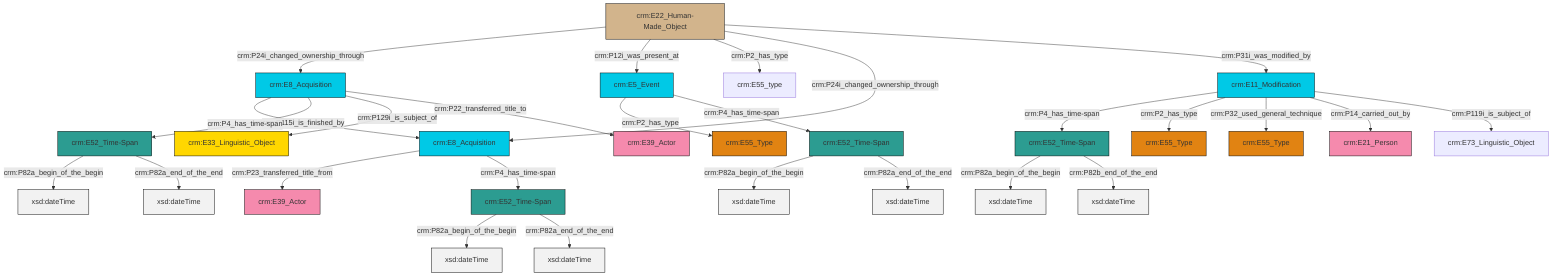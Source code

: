 graph TD
classDef Literal fill:#f2f2f2,stroke:#000000;
classDef CRM_Entity fill:#FFFFFF,stroke:#000000;
classDef Temporal_Entity fill:#00C9E6, stroke:#000000;
classDef Type fill:#E18312, stroke:#000000;
classDef Time-Span fill:#2C9C91, stroke:#000000;
classDef Appellation fill:#FFEB7F, stroke:#000000;
classDef Place fill:#008836, stroke:#000000;
classDef Persistent_Item fill:#B266B2, stroke:#000000;
classDef Conceptual_Object fill:#FFD700, stroke:#000000;
classDef Physical_Thing fill:#D2B48C, stroke:#000000;
classDef Actor fill:#f58aad, stroke:#000000;
classDef PC_Classes fill:#4ce600, stroke:#000000;
classDef Multi fill:#cccccc,stroke:#000000;

0["crm:E8_Acquisition"]:::Temporal_Entity -->|crm:P115i_is_finished_by| 1["crm:E8_Acquisition"]:::Temporal_Entity
4["crm:E22_Human-Made_Object"]:::Physical_Thing -->|crm:P24i_changed_ownership_through| 0["crm:E8_Acquisition"]:::Temporal_Entity
7["crm:E11_Modification"]:::Temporal_Entity -->|crm:P4_has_time-span| 8["crm:E52_Time-Span"]:::Time-Span
4["crm:E22_Human-Made_Object"]:::Physical_Thing -->|crm:P12i_was_present_at| 9["crm:E5_Event"]:::Temporal_Entity
12["crm:E52_Time-Span"]:::Time-Span -->|crm:P82a_begin_of_the_begin| 13[xsd:dateTime]:::Literal
1["crm:E8_Acquisition"]:::Temporal_Entity -->|crm:P23_transferred_title_from| 16["crm:E39_Actor"]:::Actor
8["crm:E52_Time-Span"]:::Time-Span -->|crm:P82a_begin_of_the_begin| 18[xsd:dateTime]:::Literal
19["crm:E52_Time-Span"]:::Time-Span -->|crm:P82a_begin_of_the_begin| 20[xsd:dateTime]:::Literal
9["crm:E5_Event"]:::Temporal_Entity -->|crm:P2_has_type| 21["crm:E55_Type"]:::Type
22["crm:E52_Time-Span"]:::Time-Span -->|crm:P82a_begin_of_the_begin| 23[xsd:dateTime]:::Literal
8["crm:E52_Time-Span"]:::Time-Span -->|crm:P82b_end_of_the_end| 24[xsd:dateTime]:::Literal
19["crm:E52_Time-Span"]:::Time-Span -->|crm:P82a_end_of_the_end| 26[xsd:dateTime]:::Literal
4["crm:E22_Human-Made_Object"]:::Physical_Thing -->|crm:P2_has_type| 28["crm:E55_type"]:::Default
12["crm:E52_Time-Span"]:::Time-Span -->|crm:P82a_end_of_the_end| 32[xsd:dateTime]:::Literal
4["crm:E22_Human-Made_Object"]:::Physical_Thing -->|crm:P24i_changed_ownership_through| 1["crm:E8_Acquisition"]:::Temporal_Entity
0["crm:E8_Acquisition"]:::Temporal_Entity -->|crm:P4_has_time-span| 19["crm:E52_Time-Span"]:::Time-Span
9["crm:E5_Event"]:::Temporal_Entity -->|crm:P4_has_time-span| 22["crm:E52_Time-Span"]:::Time-Span
22["crm:E52_Time-Span"]:::Time-Span -->|crm:P82a_end_of_the_end| 40[xsd:dateTime]:::Literal
4["crm:E22_Human-Made_Object"]:::Physical_Thing -->|crm:P31i_was_modified_by| 7["crm:E11_Modification"]:::Temporal_Entity
0["crm:E8_Acquisition"]:::Temporal_Entity -->|crm:P129i_is_subject_of| 41["crm:E33_Linguistic_Object"]:::Conceptual_Object
7["crm:E11_Modification"]:::Temporal_Entity -->|crm:P2_has_type| 2["crm:E55_Type"]:::Type
1["crm:E8_Acquisition"]:::Temporal_Entity -->|crm:P4_has_time-span| 12["crm:E52_Time-Span"]:::Time-Span
7["crm:E11_Modification"]:::Temporal_Entity -->|crm:P32_used_general_technique| 14["crm:E55_Type"]:::Type
7["crm:E11_Modification"]:::Temporal_Entity -->|crm:P14_carried_out_by| 33["crm:E21_Person"]:::Actor
7["crm:E11_Modification"]:::Temporal_Entity -->|crm:P119i_is_subject_of| 30["crm:E73_Linguistic_Object"]:::Default
0["crm:E8_Acquisition"]:::Temporal_Entity -->|crm:P22_transferred_title_to| 5["crm:E39_Actor"]:::Actor